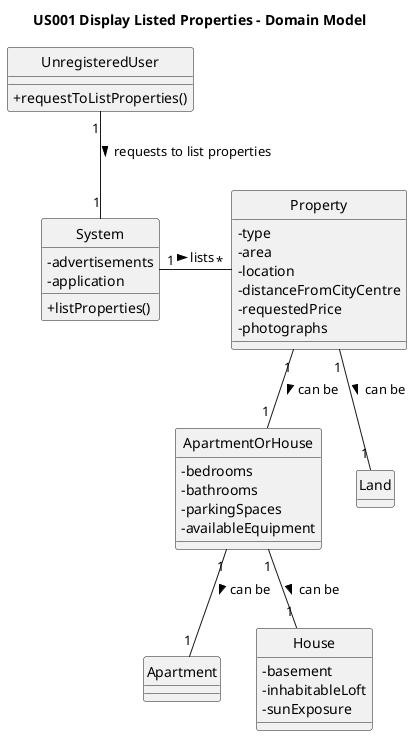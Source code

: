 @startuml
skinparam monochrome true
skinparam packageStyle rectangle
skinparam shadowing false
skinparam classAttributeIconSize 0
hide circle
hide methods

title US001 Display Listed Properties - Domain Model

class UnregisteredUser {
___
+requestToListProperties()
}

class System {
-advertisements
-application
___
+listProperties()
}

class Property {
-type
-area
-location
-distanceFromCityCentre
-requestedPrice
-photographs
___
}

class Apartment {
___
}

class House {
-basement
-inhabitableLoft
-sunExposure
___
}

class ApartmentOrHouse {
-bedrooms
-bathrooms
-parkingSpaces
-availableEquipment
___
}

class Land{
}

UnregisteredUser "1" -- "1" System : requests to list properties >
System "1" - "*" Property : lists >

Property "1" -- "1" ApartmentOrHouse : can be >
Property "1" -- "1" Land : can be >

ApartmentOrHouse "1" -- "1" Apartment : can be >
ApartmentOrHouse "1" -- "1" House : can be >


@enduml